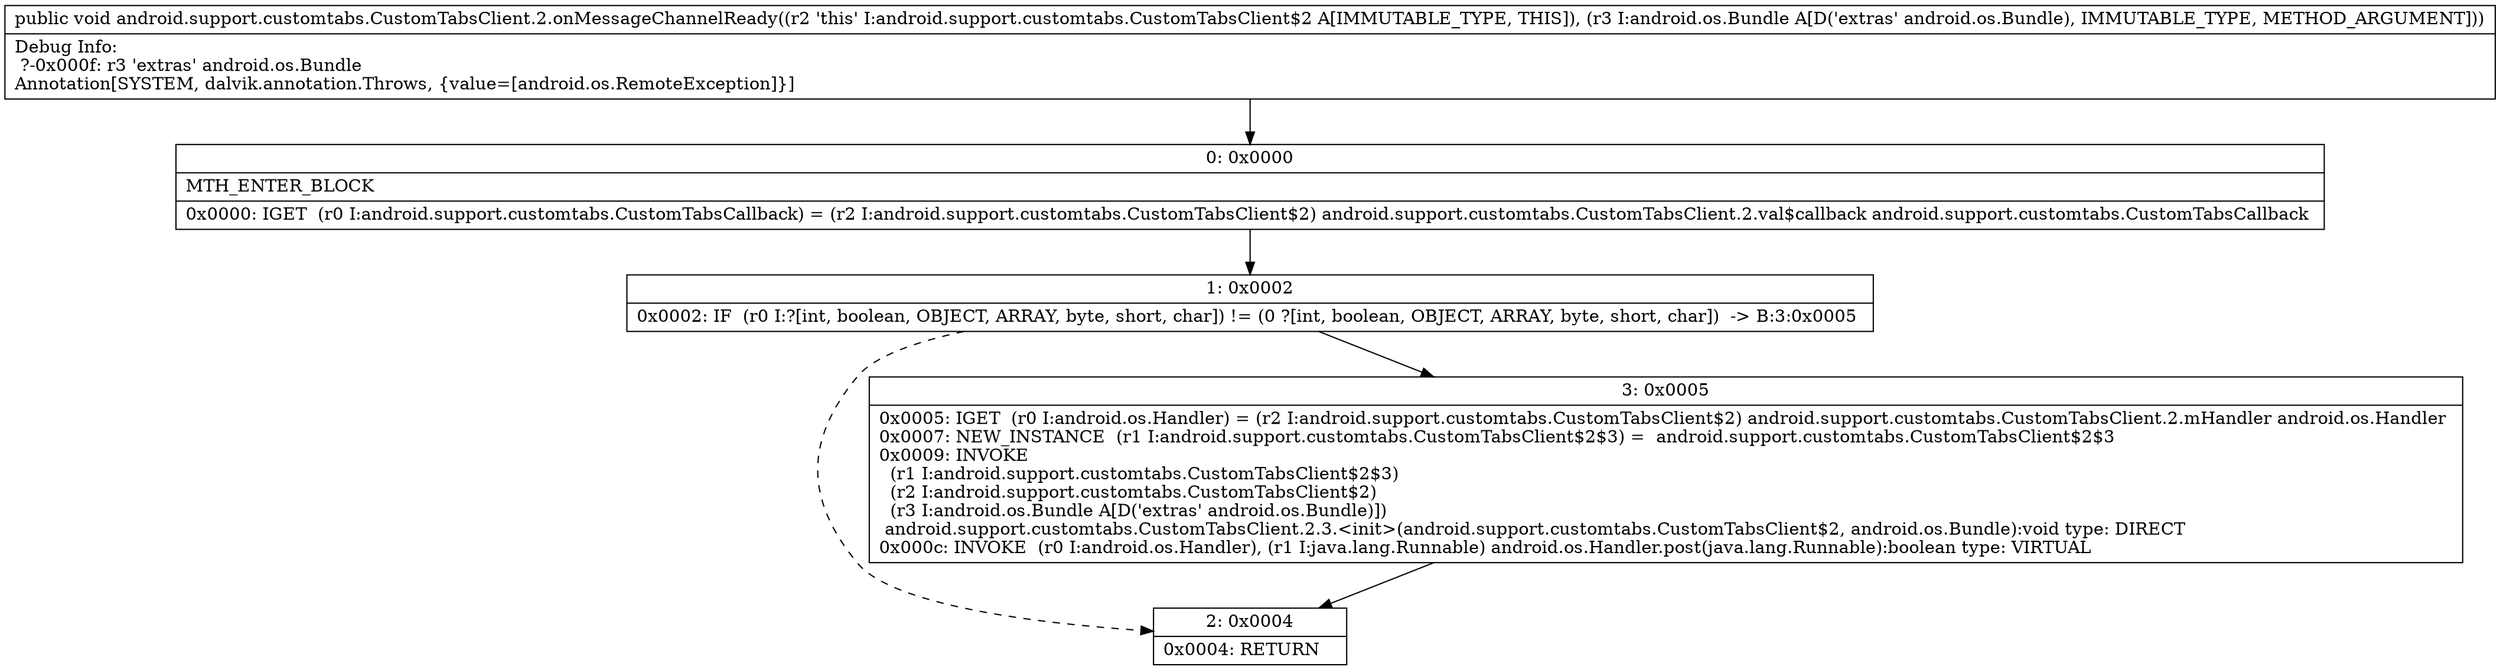 digraph "CFG forandroid.support.customtabs.CustomTabsClient.2.onMessageChannelReady(Landroid\/os\/Bundle;)V" {
Node_0 [shape=record,label="{0\:\ 0x0000|MTH_ENTER_BLOCK\l|0x0000: IGET  (r0 I:android.support.customtabs.CustomTabsCallback) = (r2 I:android.support.customtabs.CustomTabsClient$2) android.support.customtabs.CustomTabsClient.2.val$callback android.support.customtabs.CustomTabsCallback \l}"];
Node_1 [shape=record,label="{1\:\ 0x0002|0x0002: IF  (r0 I:?[int, boolean, OBJECT, ARRAY, byte, short, char]) != (0 ?[int, boolean, OBJECT, ARRAY, byte, short, char])  \-\> B:3:0x0005 \l}"];
Node_2 [shape=record,label="{2\:\ 0x0004|0x0004: RETURN   \l}"];
Node_3 [shape=record,label="{3\:\ 0x0005|0x0005: IGET  (r0 I:android.os.Handler) = (r2 I:android.support.customtabs.CustomTabsClient$2) android.support.customtabs.CustomTabsClient.2.mHandler android.os.Handler \l0x0007: NEW_INSTANCE  (r1 I:android.support.customtabs.CustomTabsClient$2$3) =  android.support.customtabs.CustomTabsClient$2$3 \l0x0009: INVOKE  \l  (r1 I:android.support.customtabs.CustomTabsClient$2$3)\l  (r2 I:android.support.customtabs.CustomTabsClient$2)\l  (r3 I:android.os.Bundle A[D('extras' android.os.Bundle)])\l android.support.customtabs.CustomTabsClient.2.3.\<init\>(android.support.customtabs.CustomTabsClient$2, android.os.Bundle):void type: DIRECT \l0x000c: INVOKE  (r0 I:android.os.Handler), (r1 I:java.lang.Runnable) android.os.Handler.post(java.lang.Runnable):boolean type: VIRTUAL \l}"];
MethodNode[shape=record,label="{public void android.support.customtabs.CustomTabsClient.2.onMessageChannelReady((r2 'this' I:android.support.customtabs.CustomTabsClient$2 A[IMMUTABLE_TYPE, THIS]), (r3 I:android.os.Bundle A[D('extras' android.os.Bundle), IMMUTABLE_TYPE, METHOD_ARGUMENT]))  | Debug Info:\l  ?\-0x000f: r3 'extras' android.os.Bundle\lAnnotation[SYSTEM, dalvik.annotation.Throws, \{value=[android.os.RemoteException]\}]\l}"];
MethodNode -> Node_0;
Node_0 -> Node_1;
Node_1 -> Node_2[style=dashed];
Node_1 -> Node_3;
Node_3 -> Node_2;
}

